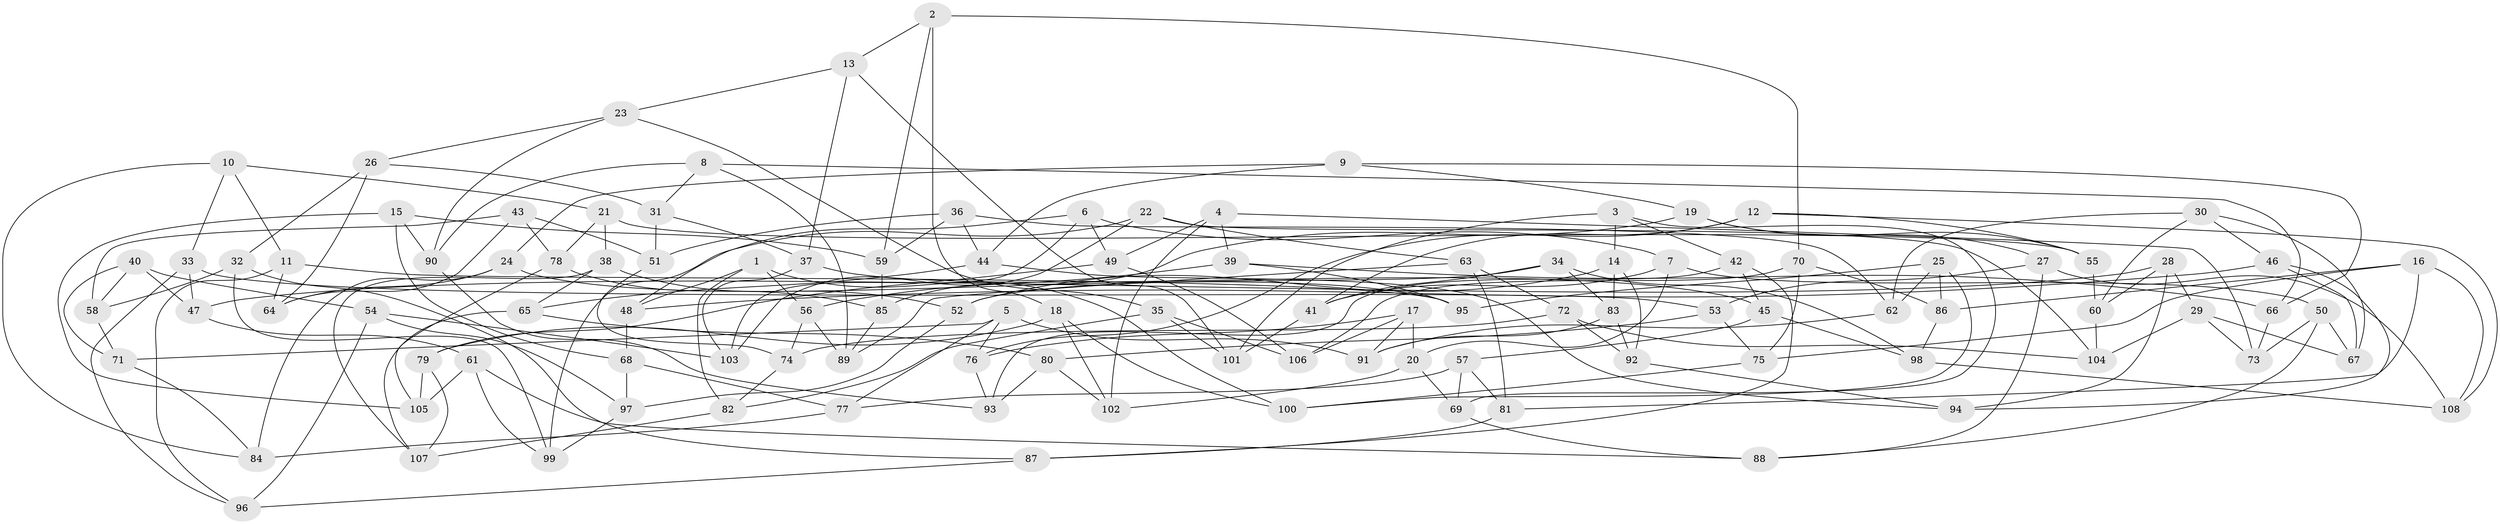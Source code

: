 // coarse degree distribution, {6: 0.5074626865671642, 4: 0.373134328358209, 5: 0.1044776119402985, 3: 0.014925373134328358}
// Generated by graph-tools (version 1.1) at 2025/52/02/27/25 19:52:35]
// undirected, 108 vertices, 216 edges
graph export_dot {
graph [start="1"]
  node [color=gray90,style=filled];
  1;
  2;
  3;
  4;
  5;
  6;
  7;
  8;
  9;
  10;
  11;
  12;
  13;
  14;
  15;
  16;
  17;
  18;
  19;
  20;
  21;
  22;
  23;
  24;
  25;
  26;
  27;
  28;
  29;
  30;
  31;
  32;
  33;
  34;
  35;
  36;
  37;
  38;
  39;
  40;
  41;
  42;
  43;
  44;
  45;
  46;
  47;
  48;
  49;
  50;
  51;
  52;
  53;
  54;
  55;
  56;
  57;
  58;
  59;
  60;
  61;
  62;
  63;
  64;
  65;
  66;
  67;
  68;
  69;
  70;
  71;
  72;
  73;
  74;
  75;
  76;
  77;
  78;
  79;
  80;
  81;
  82;
  83;
  84;
  85;
  86;
  87;
  88;
  89;
  90;
  91;
  92;
  93;
  94;
  95;
  96;
  97;
  98;
  99;
  100;
  101;
  102;
  103;
  104;
  105;
  106;
  107;
  108;
  1 -- 48;
  1 -- 56;
  1 -- 82;
  1 -- 100;
  2 -- 70;
  2 -- 59;
  2 -- 18;
  2 -- 13;
  3 -- 69;
  3 -- 42;
  3 -- 14;
  3 -- 101;
  4 -- 39;
  4 -- 49;
  4 -- 102;
  4 -- 73;
  5 -- 76;
  5 -- 91;
  5 -- 71;
  5 -- 77;
  6 -- 49;
  6 -- 48;
  6 -- 103;
  6 -- 7;
  7 -- 41;
  7 -- 50;
  7 -- 20;
  8 -- 66;
  8 -- 89;
  8 -- 90;
  8 -- 31;
  9 -- 44;
  9 -- 66;
  9 -- 19;
  9 -- 24;
  10 -- 21;
  10 -- 11;
  10 -- 84;
  10 -- 33;
  11 -- 64;
  11 -- 96;
  11 -- 95;
  12 -- 41;
  12 -- 55;
  12 -- 76;
  12 -- 108;
  13 -- 101;
  13 -- 37;
  13 -- 23;
  14 -- 52;
  14 -- 83;
  14 -- 92;
  15 -- 68;
  15 -- 90;
  15 -- 59;
  15 -- 105;
  16 -- 108;
  16 -- 75;
  16 -- 81;
  16 -- 86;
  17 -- 91;
  17 -- 76;
  17 -- 20;
  17 -- 106;
  18 -- 79;
  18 -- 100;
  18 -- 102;
  19 -- 85;
  19 -- 27;
  19 -- 55;
  20 -- 69;
  20 -- 102;
  21 -- 55;
  21 -- 38;
  21 -- 78;
  22 -- 103;
  22 -- 99;
  22 -- 63;
  22 -- 104;
  23 -- 26;
  23 -- 35;
  23 -- 90;
  24 -- 84;
  24 -- 64;
  24 -- 95;
  25 -- 86;
  25 -- 95;
  25 -- 62;
  25 -- 100;
  26 -- 64;
  26 -- 31;
  26 -- 32;
  27 -- 108;
  27 -- 53;
  27 -- 88;
  28 -- 29;
  28 -- 47;
  28 -- 94;
  28 -- 60;
  29 -- 73;
  29 -- 104;
  29 -- 67;
  30 -- 46;
  30 -- 62;
  30 -- 60;
  30 -- 67;
  31 -- 37;
  31 -- 51;
  32 -- 87;
  32 -- 58;
  32 -- 99;
  33 -- 47;
  33 -- 96;
  33 -- 53;
  34 -- 83;
  34 -- 52;
  34 -- 41;
  34 -- 98;
  35 -- 82;
  35 -- 101;
  35 -- 106;
  36 -- 59;
  36 -- 51;
  36 -- 62;
  36 -- 44;
  37 -- 103;
  37 -- 45;
  38 -- 65;
  38 -- 107;
  38 -- 52;
  39 -- 95;
  39 -- 56;
  39 -- 66;
  40 -- 58;
  40 -- 47;
  40 -- 54;
  40 -- 71;
  41 -- 101;
  42 -- 93;
  42 -- 87;
  42 -- 45;
  43 -- 78;
  43 -- 51;
  43 -- 58;
  43 -- 64;
  44 -- 94;
  44 -- 65;
  45 -- 57;
  45 -- 98;
  46 -- 67;
  46 -- 94;
  46 -- 48;
  47 -- 61;
  48 -- 68;
  49 -- 79;
  49 -- 106;
  50 -- 67;
  50 -- 88;
  50 -- 73;
  51 -- 74;
  52 -- 97;
  53 -- 75;
  53 -- 80;
  54 -- 97;
  54 -- 96;
  54 -- 103;
  55 -- 60;
  56 -- 89;
  56 -- 74;
  57 -- 81;
  57 -- 69;
  57 -- 77;
  58 -- 71;
  59 -- 85;
  60 -- 104;
  61 -- 105;
  61 -- 99;
  61 -- 88;
  62 -- 91;
  63 -- 72;
  63 -- 89;
  63 -- 81;
  65 -- 80;
  65 -- 107;
  66 -- 73;
  68 -- 77;
  68 -- 97;
  69 -- 88;
  70 -- 106;
  70 -- 86;
  70 -- 75;
  71 -- 84;
  72 -- 74;
  72 -- 104;
  72 -- 92;
  74 -- 82;
  75 -- 100;
  76 -- 93;
  77 -- 84;
  78 -- 85;
  78 -- 105;
  79 -- 107;
  79 -- 105;
  80 -- 93;
  80 -- 102;
  81 -- 87;
  82 -- 107;
  83 -- 92;
  83 -- 91;
  85 -- 89;
  86 -- 98;
  87 -- 96;
  90 -- 93;
  92 -- 94;
  97 -- 99;
  98 -- 108;
}
